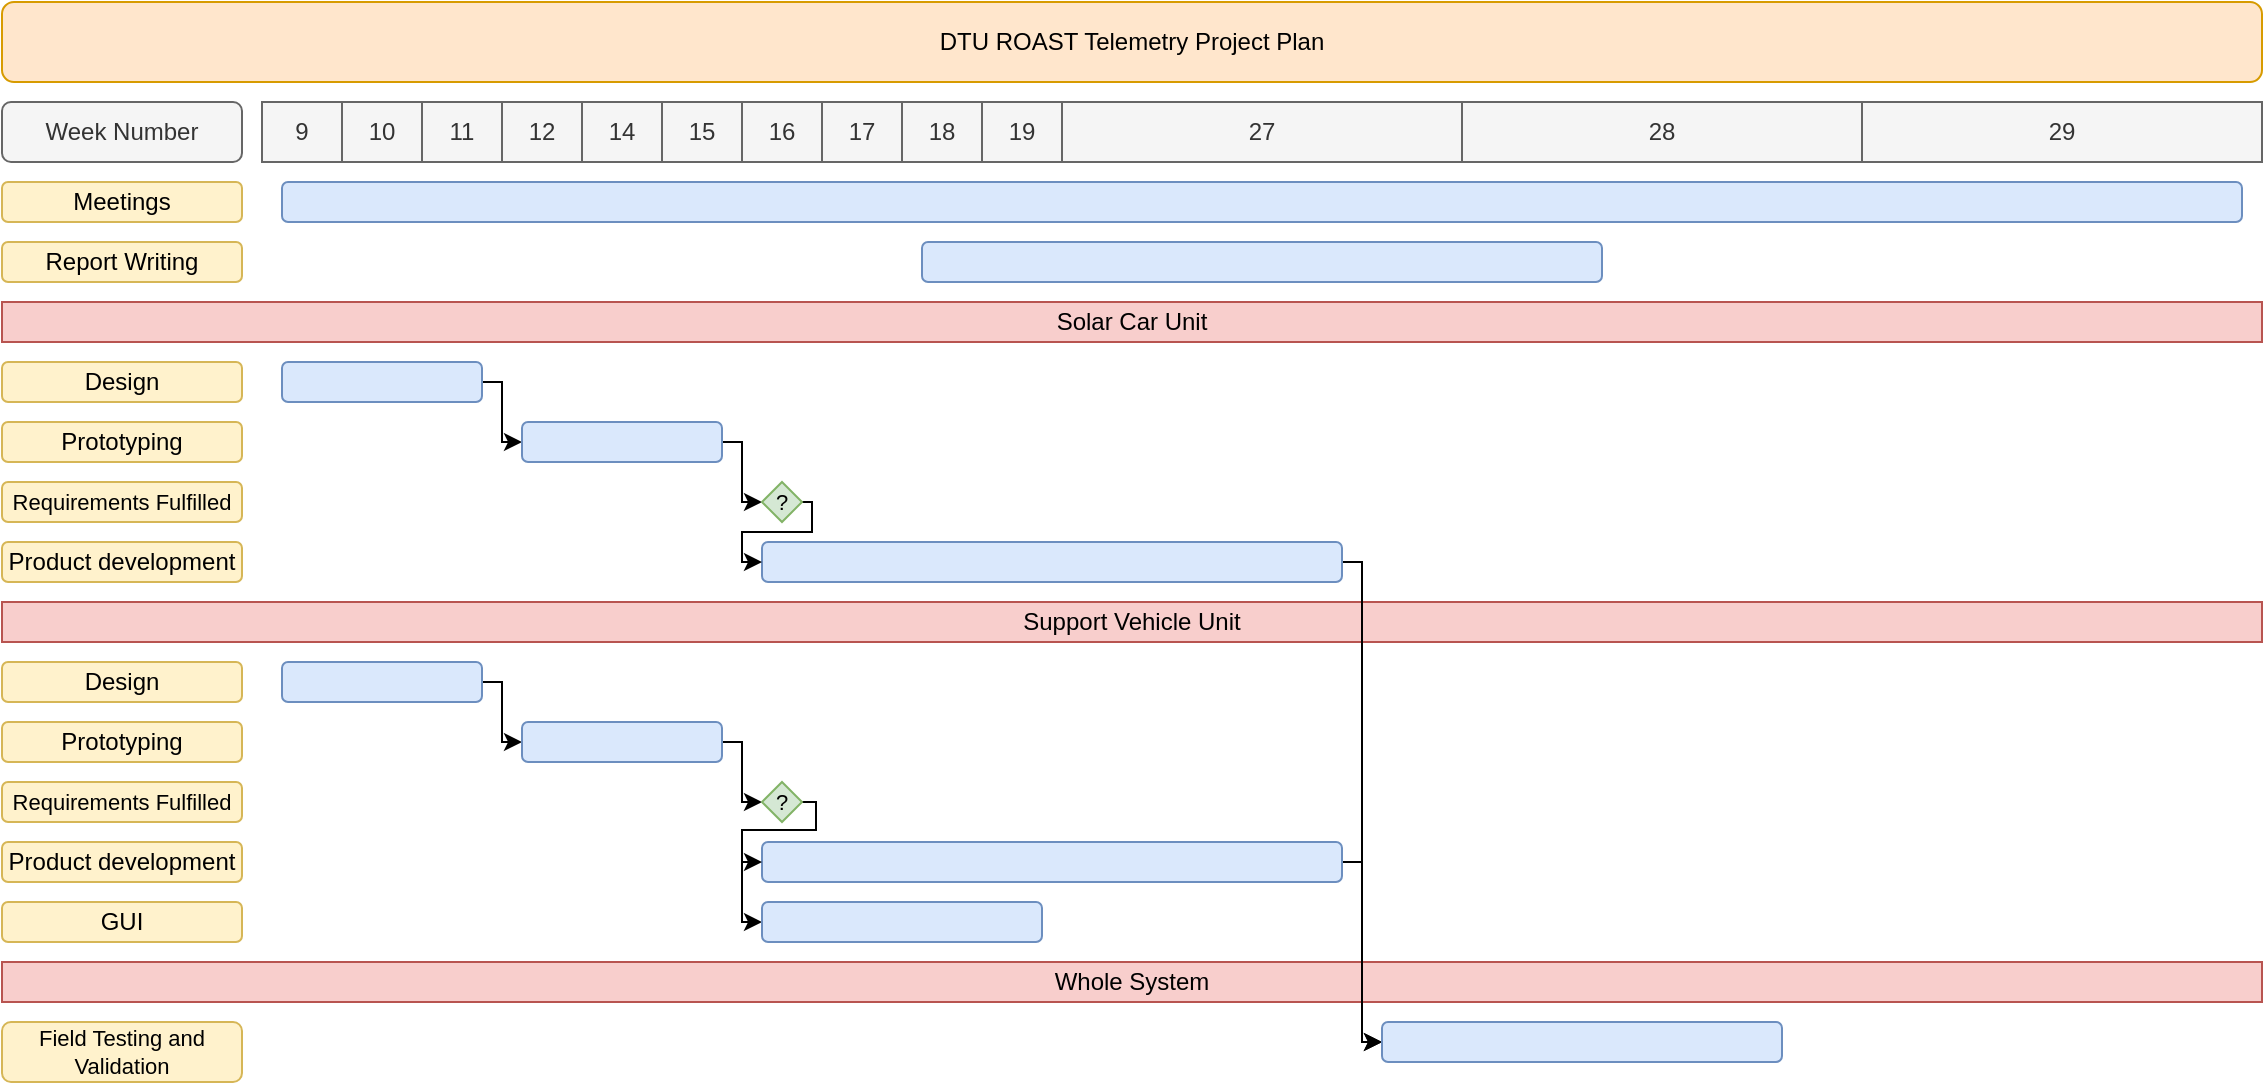 <mxfile version="14.4.2" type="device"><diagram id="JpjjIluIxc3_juh6LF6Y" name="Page-1"><mxGraphModel dx="2638" dy="2984" grid="1" gridSize="10" guides="1" tooltips="1" connect="1" arrows="1" fold="1" page="1" pageScale="1" pageWidth="1200" pageHeight="1600" math="0" shadow="0"><root><mxCell id="0"/><mxCell id="1" parent="0"/><mxCell id="iwL1JjoYJeYqQi02Oiqf-1" value="DTU ROAST Telemetry Project Plan" style="rounded=1;whiteSpace=wrap;html=1;fillColor=#ffe6cc;strokeColor=#d79b00;" vertex="1" parent="1"><mxGeometry x="-120" y="-10" width="1130" height="40" as="geometry"/></mxCell><mxCell id="iwL1JjoYJeYqQi02Oiqf-2" value="9" style="rounded=0;whiteSpace=wrap;html=1;fillColor=#f5f5f5;strokeColor=#666666;fontColor=#333333;" vertex="1" parent="1"><mxGeometry x="10" y="40" width="40" height="30" as="geometry"/></mxCell><mxCell id="iwL1JjoYJeYqQi02Oiqf-3" value="10" style="rounded=0;whiteSpace=wrap;html=1;fillColor=#f5f5f5;strokeColor=#666666;fontColor=#333333;" vertex="1" parent="1"><mxGeometry x="50" y="40" width="40" height="30" as="geometry"/></mxCell><mxCell id="iwL1JjoYJeYqQi02Oiqf-4" value="11" style="rounded=0;whiteSpace=wrap;html=1;fillColor=#f5f5f5;strokeColor=#666666;fontColor=#333333;" vertex="1" parent="1"><mxGeometry x="90" y="40" width="40" height="30" as="geometry"/></mxCell><mxCell id="iwL1JjoYJeYqQi02Oiqf-5" value="12" style="rounded=0;whiteSpace=wrap;html=1;fillColor=#f5f5f5;strokeColor=#666666;fontColor=#333333;" vertex="1" parent="1"><mxGeometry x="130" y="40" width="40" height="30" as="geometry"/></mxCell><mxCell id="iwL1JjoYJeYqQi02Oiqf-6" value="14" style="rounded=0;whiteSpace=wrap;html=1;fillColor=#f5f5f5;strokeColor=#666666;fontColor=#333333;" vertex="1" parent="1"><mxGeometry x="170" y="40" width="40" height="30" as="geometry"/></mxCell><mxCell id="iwL1JjoYJeYqQi02Oiqf-7" value="15" style="rounded=0;whiteSpace=wrap;html=1;fillColor=#f5f5f5;strokeColor=#666666;fontColor=#333333;" vertex="1" parent="1"><mxGeometry x="210" y="40" width="40" height="30" as="geometry"/></mxCell><mxCell id="iwL1JjoYJeYqQi02Oiqf-8" value="16" style="rounded=0;whiteSpace=wrap;html=1;fillColor=#f5f5f5;strokeColor=#666666;fontColor=#333333;" vertex="1" parent="1"><mxGeometry x="250" y="40" width="40" height="30" as="geometry"/></mxCell><mxCell id="iwL1JjoYJeYqQi02Oiqf-9" value="17" style="rounded=0;whiteSpace=wrap;html=1;fillColor=#f5f5f5;strokeColor=#666666;fontColor=#333333;" vertex="1" parent="1"><mxGeometry x="290" y="40" width="40" height="30" as="geometry"/></mxCell><mxCell id="iwL1JjoYJeYqQi02Oiqf-10" value="19" style="rounded=0;whiteSpace=wrap;html=1;fillColor=#f5f5f5;strokeColor=#666666;fontColor=#333333;" vertex="1" parent="1"><mxGeometry x="370" y="40" width="40" height="30" as="geometry"/></mxCell><mxCell id="iwL1JjoYJeYqQi02Oiqf-11" value="27" style="rounded=0;whiteSpace=wrap;html=1;fillColor=#f5f5f5;strokeColor=#666666;fontColor=#333333;" vertex="1" parent="1"><mxGeometry x="410" y="40" width="200" height="30" as="geometry"/></mxCell><mxCell id="iwL1JjoYJeYqQi02Oiqf-12" value="28" style="rounded=0;whiteSpace=wrap;html=1;fillColor=#f5f5f5;strokeColor=#666666;fontColor=#333333;" vertex="1" parent="1"><mxGeometry x="610" y="40" width="200" height="30" as="geometry"/></mxCell><mxCell id="iwL1JjoYJeYqQi02Oiqf-13" value="29" style="rounded=0;whiteSpace=wrap;html=1;fillColor=#f5f5f5;strokeColor=#666666;fontColor=#333333;" vertex="1" parent="1"><mxGeometry x="810" y="40" width="200" height="30" as="geometry"/></mxCell><mxCell id="iwL1JjoYJeYqQi02Oiqf-14" value="Week Number" style="rounded=1;whiteSpace=wrap;html=1;fillColor=#f5f5f5;strokeColor=#666666;fontColor=#333333;" vertex="1" parent="1"><mxGeometry x="-120" y="40" width="120" height="30" as="geometry"/></mxCell><mxCell id="iwL1JjoYJeYqQi02Oiqf-15" value="" style="rounded=1;whiteSpace=wrap;html=1;fillColor=#dae8fc;strokeColor=#6c8ebf;" vertex="1" parent="1"><mxGeometry x="20" y="80" width="980" height="20" as="geometry"/></mxCell><mxCell id="iwL1JjoYJeYqQi02Oiqf-16" value="Meetings" style="rounded=1;whiteSpace=wrap;html=1;fillColor=#fff2cc;strokeColor=#d6b656;" vertex="1" parent="1"><mxGeometry x="-120" y="80" width="120" height="20" as="geometry"/></mxCell><mxCell id="iwL1JjoYJeYqQi02Oiqf-17" value="Report Writing" style="rounded=1;whiteSpace=wrap;html=1;fillColor=#fff2cc;strokeColor=#d6b656;" vertex="1" parent="1"><mxGeometry x="-120" y="110" width="120" height="20" as="geometry"/></mxCell><mxCell id="iwL1JjoYJeYqQi02Oiqf-18" value="" style="rounded=1;whiteSpace=wrap;html=1;fillColor=#dae8fc;strokeColor=#6c8ebf;" vertex="1" parent="1"><mxGeometry x="340" y="110" width="340" height="20" as="geometry"/></mxCell><mxCell id="iwL1JjoYJeYqQi02Oiqf-20" value="Solar Car Unit" style="rounded=0;whiteSpace=wrap;html=1;fillColor=#f8cecc;strokeColor=#b85450;" vertex="1" parent="1"><mxGeometry x="-120" y="140" width="1130" height="20" as="geometry"/></mxCell><mxCell id="iwL1JjoYJeYqQi02Oiqf-21" value="Design" style="rounded=1;whiteSpace=wrap;html=1;fillColor=#fff2cc;strokeColor=#d6b656;" vertex="1" parent="1"><mxGeometry x="-120" y="170" width="120" height="20" as="geometry"/></mxCell><mxCell id="iwL1JjoYJeYqQi02Oiqf-23" value="Prototyping" style="rounded=1;whiteSpace=wrap;html=1;fillColor=#fff2cc;strokeColor=#d6b656;" vertex="1" parent="1"><mxGeometry x="-120" y="200" width="120" height="20" as="geometry"/></mxCell><mxCell id="iwL1JjoYJeYqQi02Oiqf-24" value="Requirements Fulfilled" style="rounded=1;whiteSpace=wrap;html=1;fontSize=11;fillColor=#fff2cc;strokeColor=#d6b656;" vertex="1" parent="1"><mxGeometry x="-120" y="230" width="120" height="20" as="geometry"/></mxCell><mxCell id="iwL1JjoYJeYqQi02Oiqf-25" value="Product development" style="rounded=1;whiteSpace=wrap;html=1;fillColor=#fff2cc;strokeColor=#d6b656;" vertex="1" parent="1"><mxGeometry x="-120" y="260" width="120" height="20" as="geometry"/></mxCell><mxCell id="iwL1JjoYJeYqQi02Oiqf-26" value="Design" style="rounded=1;whiteSpace=wrap;html=1;fillColor=#fff2cc;strokeColor=#d6b656;" vertex="1" parent="1"><mxGeometry x="-120" y="320" width="120" height="20" as="geometry"/></mxCell><mxCell id="iwL1JjoYJeYqQi02Oiqf-27" value="Support Vehicle Unit" style="rounded=0;whiteSpace=wrap;html=1;fillColor=#f8cecc;strokeColor=#b85450;" vertex="1" parent="1"><mxGeometry x="-120" y="290" width="1130" height="20" as="geometry"/></mxCell><mxCell id="iwL1JjoYJeYqQi02Oiqf-28" value="Prototyping" style="rounded=1;whiteSpace=wrap;html=1;fillColor=#fff2cc;strokeColor=#d6b656;" vertex="1" parent="1"><mxGeometry x="-120" y="350" width="120" height="20" as="geometry"/></mxCell><mxCell id="iwL1JjoYJeYqQi02Oiqf-29" value="Requirements Fulfilled" style="rounded=1;whiteSpace=wrap;html=1;fontSize=11;fillColor=#fff2cc;strokeColor=#d6b656;" vertex="1" parent="1"><mxGeometry x="-120" y="380" width="120" height="20" as="geometry"/></mxCell><mxCell id="iwL1JjoYJeYqQi02Oiqf-30" value="Product development" style="rounded=1;whiteSpace=wrap;html=1;fillColor=#fff2cc;strokeColor=#d6b656;" vertex="1" parent="1"><mxGeometry x="-120" y="410" width="120" height="20" as="geometry"/></mxCell><mxCell id="iwL1JjoYJeYqQi02Oiqf-31" value="GUI" style="rounded=1;whiteSpace=wrap;html=1;fillColor=#fff2cc;strokeColor=#d6b656;" vertex="1" parent="1"><mxGeometry x="-120" y="440" width="120" height="20" as="geometry"/></mxCell><mxCell id="iwL1JjoYJeYqQi02Oiqf-32" value="Whole System" style="rounded=0;whiteSpace=wrap;html=1;fillColor=#f8cecc;strokeColor=#b85450;" vertex="1" parent="1"><mxGeometry x="-120" y="470" width="1130" height="20" as="geometry"/></mxCell><mxCell id="iwL1JjoYJeYqQi02Oiqf-46" style="edgeStyle=orthogonalEdgeStyle;rounded=0;orthogonalLoop=1;jettySize=auto;html=1;exitX=1;exitY=0.5;exitDx=0;exitDy=0;entryX=0;entryY=0.5;entryDx=0;entryDy=0;fontSize=11;" edge="1" parent="1" source="iwL1JjoYJeYqQi02Oiqf-33" target="iwL1JjoYJeYqQi02Oiqf-34"><mxGeometry relative="1" as="geometry"><Array as="points"><mxPoint x="130" y="180"/><mxPoint x="130" y="210"/></Array></mxGeometry></mxCell><mxCell id="iwL1JjoYJeYqQi02Oiqf-33" value="" style="rounded=1;whiteSpace=wrap;html=1;fillColor=#dae8fc;strokeColor=#6c8ebf;" vertex="1" parent="1"><mxGeometry x="20" y="170" width="100" height="20" as="geometry"/></mxCell><mxCell id="iwL1JjoYJeYqQi02Oiqf-47" style="edgeStyle=orthogonalEdgeStyle;rounded=0;orthogonalLoop=1;jettySize=auto;html=1;exitX=1;exitY=0.5;exitDx=0;exitDy=0;entryX=0;entryY=0.5;entryDx=0;entryDy=0;fontSize=11;" edge="1" parent="1" source="iwL1JjoYJeYqQi02Oiqf-34" target="iwL1JjoYJeYqQi02Oiqf-38"><mxGeometry relative="1" as="geometry"><Array as="points"><mxPoint x="250" y="210"/></Array></mxGeometry></mxCell><mxCell id="iwL1JjoYJeYqQi02Oiqf-34" value="" style="rounded=1;whiteSpace=wrap;html=1;fillColor=#dae8fc;strokeColor=#6c8ebf;" vertex="1" parent="1"><mxGeometry x="140" y="200" width="100" height="20" as="geometry"/></mxCell><mxCell id="iwL1JjoYJeYqQi02Oiqf-53" style="edgeStyle=orthogonalEdgeStyle;rounded=0;orthogonalLoop=1;jettySize=auto;html=1;exitX=1;exitY=0.5;exitDx=0;exitDy=0;entryX=0;entryY=0.5;entryDx=0;entryDy=0;fontSize=11;" edge="1" parent="1" source="iwL1JjoYJeYqQi02Oiqf-37" target="iwL1JjoYJeYqQi02Oiqf-45"><mxGeometry relative="1" as="geometry"><Array as="points"><mxPoint x="560" y="270"/><mxPoint x="560" y="510"/></Array></mxGeometry></mxCell><mxCell id="iwL1JjoYJeYqQi02Oiqf-37" value="" style="rounded=1;whiteSpace=wrap;html=1;fillColor=#dae8fc;strokeColor=#6c8ebf;" vertex="1" parent="1"><mxGeometry x="260" y="260" width="290" height="20" as="geometry"/></mxCell><mxCell id="iwL1JjoYJeYqQi02Oiqf-48" style="edgeStyle=orthogonalEdgeStyle;rounded=0;orthogonalLoop=1;jettySize=auto;html=1;exitX=1;exitY=0.5;exitDx=0;exitDy=0;entryX=0;entryY=0.5;entryDx=0;entryDy=0;fontSize=11;" edge="1" parent="1" source="iwL1JjoYJeYqQi02Oiqf-38" target="iwL1JjoYJeYqQi02Oiqf-37"><mxGeometry relative="1" as="geometry"><Array as="points"><mxPoint x="285" y="240"/><mxPoint x="285" y="255"/><mxPoint x="250" y="255"/><mxPoint x="250" y="270"/></Array></mxGeometry></mxCell><mxCell id="iwL1JjoYJeYqQi02Oiqf-38" value="?" style="rhombus;whiteSpace=wrap;html=1;fontSize=11;fillColor=#d5e8d4;strokeColor=#82b366;" vertex="1" parent="1"><mxGeometry x="260" y="230" width="20" height="20" as="geometry"/></mxCell><mxCell id="iwL1JjoYJeYqQi02Oiqf-49" style="edgeStyle=orthogonalEdgeStyle;rounded=0;orthogonalLoop=1;jettySize=auto;html=1;exitX=1;exitY=0.5;exitDx=0;exitDy=0;entryX=0;entryY=0.5;entryDx=0;entryDy=0;fontSize=11;" edge="1" parent="1" source="iwL1JjoYJeYqQi02Oiqf-39" target="iwL1JjoYJeYqQi02Oiqf-40"><mxGeometry relative="1" as="geometry"><Array as="points"><mxPoint x="130" y="330"/><mxPoint x="130" y="360"/></Array></mxGeometry></mxCell><mxCell id="iwL1JjoYJeYqQi02Oiqf-39" value="" style="rounded=1;whiteSpace=wrap;html=1;fillColor=#dae8fc;strokeColor=#6c8ebf;" vertex="1" parent="1"><mxGeometry x="20" y="320" width="100" height="20" as="geometry"/></mxCell><mxCell id="iwL1JjoYJeYqQi02Oiqf-50" style="edgeStyle=orthogonalEdgeStyle;rounded=0;orthogonalLoop=1;jettySize=auto;html=1;exitX=1;exitY=0.5;exitDx=0;exitDy=0;entryX=0;entryY=0.5;entryDx=0;entryDy=0;fontSize=11;" edge="1" parent="1" source="iwL1JjoYJeYqQi02Oiqf-40" target="iwL1JjoYJeYqQi02Oiqf-42"><mxGeometry relative="1" as="geometry"><Array as="points"><mxPoint x="250" y="360"/><mxPoint x="250" y="390"/></Array></mxGeometry></mxCell><mxCell id="iwL1JjoYJeYqQi02Oiqf-40" value="" style="rounded=1;whiteSpace=wrap;html=1;fillColor=#dae8fc;strokeColor=#6c8ebf;" vertex="1" parent="1"><mxGeometry x="140" y="350" width="100" height="20" as="geometry"/></mxCell><mxCell id="iwL1JjoYJeYqQi02Oiqf-54" style="edgeStyle=orthogonalEdgeStyle;rounded=0;orthogonalLoop=1;jettySize=auto;html=1;exitX=1;exitY=0.5;exitDx=0;exitDy=0;entryX=0;entryY=0.5;entryDx=0;entryDy=0;fontSize=11;" edge="1" parent="1" source="iwL1JjoYJeYqQi02Oiqf-41" target="iwL1JjoYJeYqQi02Oiqf-45"><mxGeometry relative="1" as="geometry"><Array as="points"><mxPoint x="560" y="420"/><mxPoint x="560" y="510"/></Array></mxGeometry></mxCell><mxCell id="iwL1JjoYJeYqQi02Oiqf-41" value="" style="rounded=1;whiteSpace=wrap;html=1;fillColor=#dae8fc;strokeColor=#6c8ebf;" vertex="1" parent="1"><mxGeometry x="260" y="410" width="290" height="20" as="geometry"/></mxCell><mxCell id="iwL1JjoYJeYqQi02Oiqf-51" style="edgeStyle=orthogonalEdgeStyle;rounded=0;orthogonalLoop=1;jettySize=auto;html=1;exitX=1;exitY=0.5;exitDx=0;exitDy=0;entryX=0;entryY=0.5;entryDx=0;entryDy=0;fontSize=11;" edge="1" parent="1" source="iwL1JjoYJeYqQi02Oiqf-42" target="iwL1JjoYJeYqQi02Oiqf-41"><mxGeometry relative="1" as="geometry"><Array as="points"><mxPoint x="287" y="390"/><mxPoint x="287" y="404"/><mxPoint x="250" y="404"/><mxPoint x="250" y="420"/></Array></mxGeometry></mxCell><mxCell id="iwL1JjoYJeYqQi02Oiqf-52" style="edgeStyle=orthogonalEdgeStyle;rounded=0;orthogonalLoop=1;jettySize=auto;html=1;exitX=1;exitY=0.5;exitDx=0;exitDy=0;entryX=0;entryY=0.5;entryDx=0;entryDy=0;fontSize=11;" edge="1" parent="1" source="iwL1JjoYJeYqQi02Oiqf-42" target="iwL1JjoYJeYqQi02Oiqf-43"><mxGeometry relative="1" as="geometry"><Array as="points"><mxPoint x="287" y="390"/><mxPoint x="287" y="404"/><mxPoint x="250" y="404"/><mxPoint x="250" y="450"/></Array></mxGeometry></mxCell><mxCell id="iwL1JjoYJeYqQi02Oiqf-42" value="?" style="rhombus;whiteSpace=wrap;html=1;fontSize=11;fillColor=#d5e8d4;strokeColor=#82b366;" vertex="1" parent="1"><mxGeometry x="260" y="380" width="20" height="20" as="geometry"/></mxCell><mxCell id="iwL1JjoYJeYqQi02Oiqf-43" value="" style="rounded=1;whiteSpace=wrap;html=1;fillColor=#dae8fc;strokeColor=#6c8ebf;" vertex="1" parent="1"><mxGeometry x="260" y="440" width="140" height="20" as="geometry"/></mxCell><mxCell id="iwL1JjoYJeYqQi02Oiqf-44" value="Field Testing and Validation" style="rounded=1;whiteSpace=wrap;html=1;fillColor=#fff2cc;strokeColor=#d6b656;fontSize=11;" vertex="1" parent="1"><mxGeometry x="-120" y="500" width="120" height="30" as="geometry"/></mxCell><mxCell id="iwL1JjoYJeYqQi02Oiqf-45" value="" style="rounded=1;whiteSpace=wrap;html=1;fillColor=#dae8fc;strokeColor=#6c8ebf;" vertex="1" parent="1"><mxGeometry x="570" y="500" width="200" height="20" as="geometry"/></mxCell><mxCell id="iwL1JjoYJeYqQi02Oiqf-55" value="18" style="rounded=0;whiteSpace=wrap;html=1;fillColor=#f5f5f5;strokeColor=#666666;fontColor=#333333;" vertex="1" parent="1"><mxGeometry x="330" y="40" width="40" height="30" as="geometry"/></mxCell></root></mxGraphModel></diagram></mxfile>